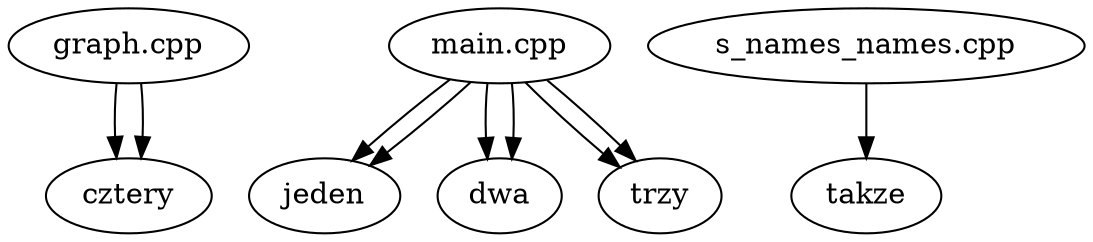 digraph files_graph
{
"graph.cpp"->"cztery"
"graph.cpp"->"cztery"
"main.cpp"->"jeden"
"main.cpp"->"dwa"
"main.cpp"->"dwa"
"main.cpp"->"jeden"
"main.cpp"->"trzy"
"main.cpp"->"trzy"
"s_names_names.cpp"->"takze"
}